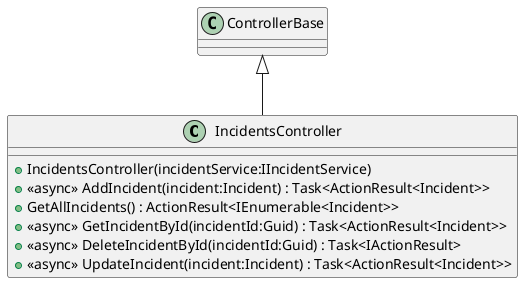 @startuml
class IncidentsController {
    + IncidentsController(incidentService:IIncidentService)
    + <<async>> AddIncident(incident:Incident) : Task<ActionResult<Incident>>
    + GetAllIncidents() : ActionResult<IEnumerable<Incident>>
    + <<async>> GetIncidentById(incidentId:Guid) : Task<ActionResult<Incident>>
    + <<async>> DeleteIncidentById(incidentId:Guid) : Task<IActionResult>
    + <<async>> UpdateIncident(incident:Incident) : Task<ActionResult<Incident>>
}
ControllerBase <|-- IncidentsController
@enduml
